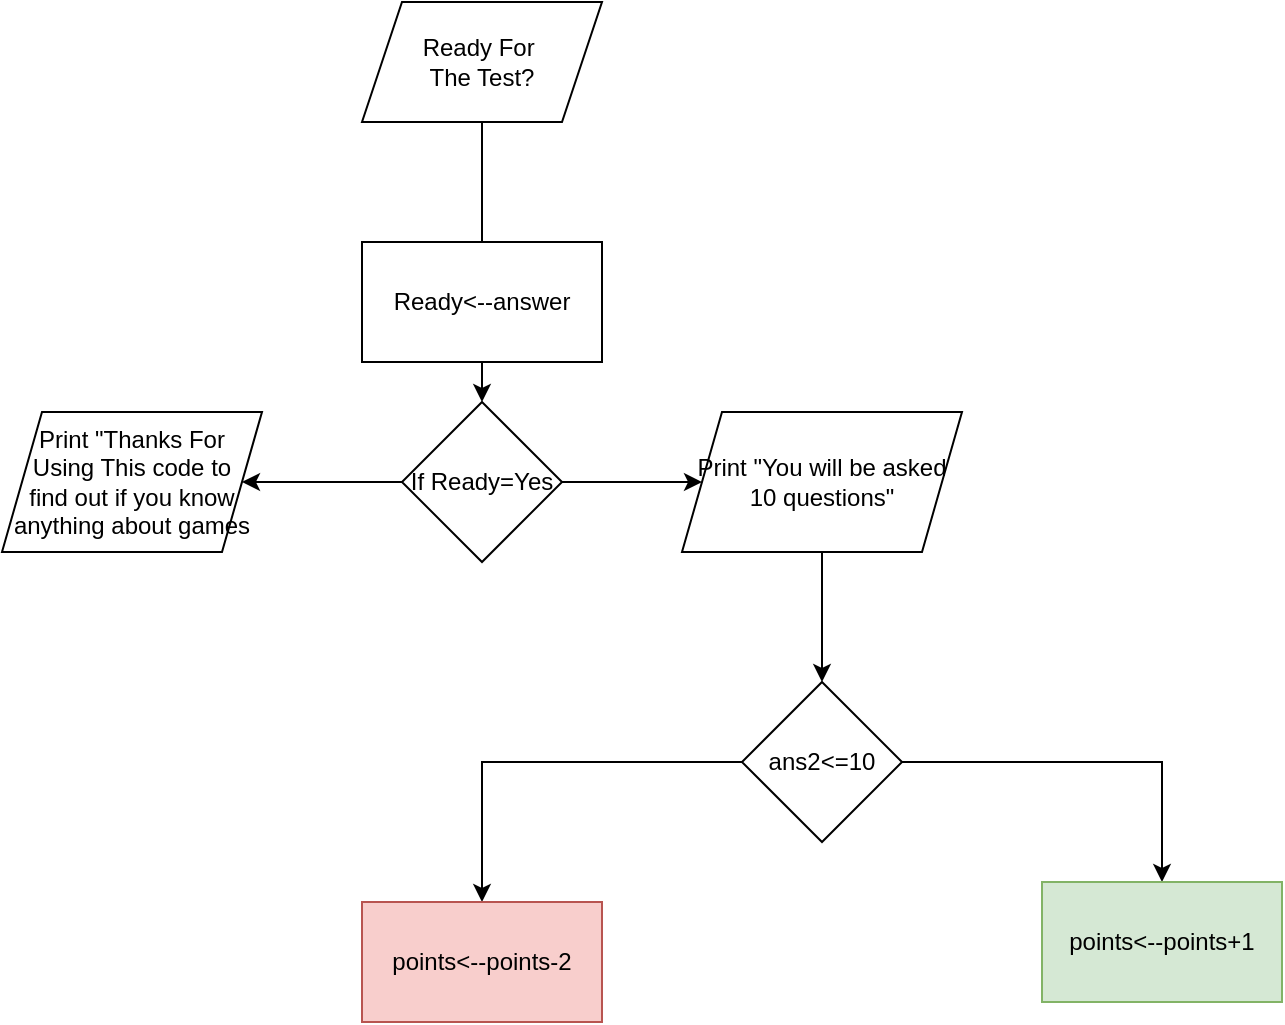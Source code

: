 <mxfile version="20.0.1" type="github">
  <diagram id="C5RBs43oDa-KdzZeNtuy" name="Page-1">
    <mxGraphModel dx="1531" dy="746" grid="1" gridSize="10" guides="1" tooltips="1" connect="1" arrows="1" fold="1" page="1" pageScale="1" pageWidth="827" pageHeight="1169" math="0" shadow="0">
      <root>
        <mxCell id="WIyWlLk6GJQsqaUBKTNV-0" />
        <mxCell id="WIyWlLk6GJQsqaUBKTNV-1" parent="WIyWlLk6GJQsqaUBKTNV-0" />
        <mxCell id="pYjVY-JEQ_LnPZKkeauX-10" value="" style="edgeStyle=orthogonalEdgeStyle;rounded=0;orthogonalLoop=1;jettySize=auto;html=1;" edge="1" parent="WIyWlLk6GJQsqaUBKTNV-1" source="QDIY9g1QH0olKaeoGVjd-0" target="pYjVY-JEQ_LnPZKkeauX-9">
          <mxGeometry relative="1" as="geometry" />
        </mxCell>
        <mxCell id="QDIY9g1QH0olKaeoGVjd-0" value="Ready For&amp;nbsp;&lt;br&gt;The Test?" style="shape=parallelogram;perimeter=parallelogramPerimeter;whiteSpace=wrap;html=1;fixedSize=1;" parent="WIyWlLk6GJQsqaUBKTNV-1" vertex="1">
          <mxGeometry x="160" y="60" width="120" height="60" as="geometry" />
        </mxCell>
        <mxCell id="QDIY9g1QH0olKaeoGVjd-1" value="Ready&amp;lt;--answer" style="rounded=0;whiteSpace=wrap;html=1;" parent="WIyWlLk6GJQsqaUBKTNV-1" vertex="1">
          <mxGeometry x="160" y="180" width="120" height="60" as="geometry" />
        </mxCell>
        <mxCell id="pYjVY-JEQ_LnPZKkeauX-15" value="" style="edgeStyle=orthogonalEdgeStyle;rounded=0;orthogonalLoop=1;jettySize=auto;html=1;" edge="1" parent="WIyWlLk6GJQsqaUBKTNV-1" source="pYjVY-JEQ_LnPZKkeauX-2" target="pYjVY-JEQ_LnPZKkeauX-3">
          <mxGeometry relative="1" as="geometry" />
        </mxCell>
        <mxCell id="pYjVY-JEQ_LnPZKkeauX-2" value="Print &quot;You will be asked 10 questions&quot;" style="shape=parallelogram;perimeter=parallelogramPerimeter;whiteSpace=wrap;html=1;fixedSize=1;" vertex="1" parent="WIyWlLk6GJQsqaUBKTNV-1">
          <mxGeometry x="320" y="265" width="140" height="70" as="geometry" />
        </mxCell>
        <mxCell id="pYjVY-JEQ_LnPZKkeauX-6" value="" style="edgeStyle=orthogonalEdgeStyle;rounded=0;orthogonalLoop=1;jettySize=auto;html=1;" edge="1" parent="WIyWlLk6GJQsqaUBKTNV-1" source="pYjVY-JEQ_LnPZKkeauX-3" target="pYjVY-JEQ_LnPZKkeauX-5">
          <mxGeometry relative="1" as="geometry" />
        </mxCell>
        <mxCell id="pYjVY-JEQ_LnPZKkeauX-8" value="" style="edgeStyle=orthogonalEdgeStyle;rounded=0;orthogonalLoop=1;jettySize=auto;html=1;" edge="1" parent="WIyWlLk6GJQsqaUBKTNV-1" source="pYjVY-JEQ_LnPZKkeauX-3" target="pYjVY-JEQ_LnPZKkeauX-7">
          <mxGeometry relative="1" as="geometry" />
        </mxCell>
        <mxCell id="pYjVY-JEQ_LnPZKkeauX-3" value="ans2&amp;lt;=10" style="rhombus;whiteSpace=wrap;html=1;" vertex="1" parent="WIyWlLk6GJQsqaUBKTNV-1">
          <mxGeometry x="350" y="400" width="80" height="80" as="geometry" />
        </mxCell>
        <mxCell id="pYjVY-JEQ_LnPZKkeauX-5" value="points&amp;lt;--points+1" style="whiteSpace=wrap;html=1;fillColor=#d5e8d4;strokeColor=#82b366;" vertex="1" parent="WIyWlLk6GJQsqaUBKTNV-1">
          <mxGeometry x="500" y="500" width="120" height="60" as="geometry" />
        </mxCell>
        <mxCell id="pYjVY-JEQ_LnPZKkeauX-7" value="points&amp;lt;--points-2" style="whiteSpace=wrap;html=1;fillColor=#f8cecc;strokeColor=#b85450;" vertex="1" parent="WIyWlLk6GJQsqaUBKTNV-1">
          <mxGeometry x="160" y="510" width="120" height="60" as="geometry" />
        </mxCell>
        <mxCell id="pYjVY-JEQ_LnPZKkeauX-14" value="" style="edgeStyle=orthogonalEdgeStyle;rounded=0;orthogonalLoop=1;jettySize=auto;html=1;" edge="1" parent="WIyWlLk6GJQsqaUBKTNV-1" source="pYjVY-JEQ_LnPZKkeauX-9" target="pYjVY-JEQ_LnPZKkeauX-2">
          <mxGeometry relative="1" as="geometry" />
        </mxCell>
        <mxCell id="pYjVY-JEQ_LnPZKkeauX-17" value="" style="edgeStyle=orthogonalEdgeStyle;rounded=0;orthogonalLoop=1;jettySize=auto;html=1;" edge="1" parent="WIyWlLk6GJQsqaUBKTNV-1" source="pYjVY-JEQ_LnPZKkeauX-9" target="pYjVY-JEQ_LnPZKkeauX-16">
          <mxGeometry relative="1" as="geometry" />
        </mxCell>
        <mxCell id="pYjVY-JEQ_LnPZKkeauX-9" value="If Ready=Yes" style="rhombus;whiteSpace=wrap;html=1;" vertex="1" parent="WIyWlLk6GJQsqaUBKTNV-1">
          <mxGeometry x="180" y="260" width="80" height="80" as="geometry" />
        </mxCell>
        <mxCell id="pYjVY-JEQ_LnPZKkeauX-16" value="Print &quot;Thanks For&lt;br&gt;Using This code to&lt;br&gt;find out if you know&lt;br&gt;anything about games&lt;br&gt;" style="shape=parallelogram;perimeter=parallelogramPerimeter;whiteSpace=wrap;html=1;fixedSize=1;" vertex="1" parent="WIyWlLk6GJQsqaUBKTNV-1">
          <mxGeometry x="-20" y="265" width="130" height="70" as="geometry" />
        </mxCell>
      </root>
    </mxGraphModel>
  </diagram>
</mxfile>
